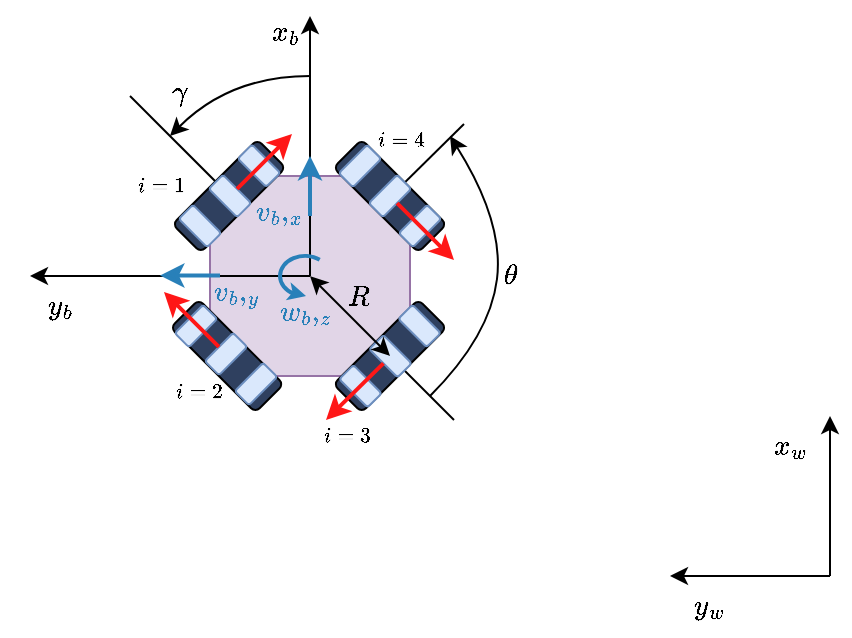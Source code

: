 <mxfile version="26.0.9">
  <diagram name="Page-1" id="oXK_xTiI5W0cO1z_g1WC">
    <mxGraphModel dx="989" dy="683" grid="1" gridSize="10" guides="1" tooltips="1" connect="1" arrows="1" fold="1" page="1" pageScale="1" pageWidth="850" pageHeight="1100" math="1" shadow="0">
      <root>
        <mxCell id="0" />
        <mxCell id="1" parent="0" />
        <mxCell id="sCsBJQtOcmWyNvn-6Uza-5" value="" style="endArrow=none;html=1;strokeWidth=1;rounded=0;strokeColor=default;align=center;verticalAlign=middle;fontFamily=Helvetica;fontSize=11;fontColor=default;labelBackgroundColor=default;" parent="1" edge="1">
          <mxGeometry width="50" height="50" relative="1" as="geometry">
            <mxPoint x="420" y="450" as="sourcePoint" />
            <mxPoint x="497" y="374" as="targetPoint" />
          </mxGeometry>
        </mxCell>
        <mxCell id="sCsBJQtOcmWyNvn-6Uza-3" value="" style="endArrow=none;html=1;strokeWidth=1;rounded=0;strokeColor=default;align=center;verticalAlign=middle;fontFamily=Helvetica;fontSize=11;fontColor=default;labelBackgroundColor=default;" parent="1" edge="1">
          <mxGeometry width="50" height="50" relative="1" as="geometry">
            <mxPoint x="330" y="360" as="sourcePoint" />
            <mxPoint x="492" y="522" as="targetPoint" />
          </mxGeometry>
        </mxCell>
        <mxCell id="rHnyt-oSxQMcdHQplmVE-35" value="" style="whiteSpace=wrap;html=1;shape=mxgraph.basic.octagon2;align=center;verticalAlign=middle;dx=15;fillColor=#e1d5e7;strokeColor=#9673a6;" parent="1" vertex="1">
          <mxGeometry x="370" y="400" width="100" height="100" as="geometry" />
        </mxCell>
        <mxCell id="rHnyt-oSxQMcdHQplmVE-37" value="" style="rounded=1;whiteSpace=wrap;html=1;fillColor=#2F405F;strokeColor=default;rotation=-45;align=center;verticalAlign=middle;fontFamily=Helvetica;fontSize=12;fontColor=default;" parent="1" vertex="1">
          <mxGeometry x="349.54" y="400" width="60" height="20" as="geometry" />
        </mxCell>
        <mxCell id="ChEq4ZLzQJYhXQesgG-w-1" value="" style="endArrow=classic;html=1;rounded=0;" parent="1" edge="1">
          <mxGeometry width="50" height="50" relative="1" as="geometry">
            <mxPoint x="680" y="600" as="sourcePoint" />
            <mxPoint x="680" y="520" as="targetPoint" />
          </mxGeometry>
        </mxCell>
        <mxCell id="ChEq4ZLzQJYhXQesgG-w-2" value="" style="endArrow=classic;html=1;rounded=0;" parent="1" edge="1">
          <mxGeometry width="50" height="50" relative="1" as="geometry">
            <mxPoint x="680" y="600" as="sourcePoint" />
            <mxPoint x="600" y="600" as="targetPoint" />
          </mxGeometry>
        </mxCell>
        <mxCell id="rHnyt-oSxQMcdHQplmVE-1" value="$$x_w$$" style="text;html=1;align=center;verticalAlign=middle;whiteSpace=wrap;rounded=0;" parent="1" vertex="1">
          <mxGeometry x="630" y="520" width="60" height="30" as="geometry" />
        </mxCell>
        <mxCell id="rHnyt-oSxQMcdHQplmVE-2" value="$$y_w$$" style="text;html=1;align=center;verticalAlign=middle;whiteSpace=wrap;rounded=0;" parent="1" vertex="1">
          <mxGeometry x="590" y="600" width="60" height="30" as="geometry" />
        </mxCell>
        <mxCell id="rHnyt-oSxQMcdHQplmVE-39" value="" style="rounded=1;whiteSpace=wrap;html=1;fillColor=#2F405F;strokeColor=default;rotation=-45;direction=north;align=center;verticalAlign=middle;fontFamily=Helvetica;fontSize=12;fontColor=default;" parent="1" vertex="1">
          <mxGeometry x="450" y="380" width="20" height="60" as="geometry" />
        </mxCell>
        <mxCell id="rHnyt-oSxQMcdHQplmVE-26" value="" style="endArrow=classic;html=1;rounded=0;" parent="1" edge="1">
          <mxGeometry width="50" height="50" relative="1" as="geometry">
            <mxPoint x="420" y="450" as="sourcePoint" />
            <mxPoint x="420" y="320" as="targetPoint" />
          </mxGeometry>
        </mxCell>
        <mxCell id="rHnyt-oSxQMcdHQplmVE-27" value="" style="endArrow=classic;html=1;rounded=0;" parent="1" edge="1">
          <mxGeometry width="50" height="50" relative="1" as="geometry">
            <mxPoint x="420" y="450" as="sourcePoint" />
            <mxPoint x="280" y="450" as="targetPoint" />
          </mxGeometry>
        </mxCell>
        <mxCell id="rHnyt-oSxQMcdHQplmVE-28" value="$$x_b$$" style="text;html=1;align=center;verticalAlign=middle;whiteSpace=wrap;rounded=0;" parent="1" vertex="1">
          <mxGeometry x="377.5" y="313" width="60" height="30" as="geometry" />
        </mxCell>
        <mxCell id="rHnyt-oSxQMcdHQplmVE-30" value="$$y_b$$" style="text;html=1;align=center;verticalAlign=middle;whiteSpace=wrap;rounded=0;" parent="1" vertex="1">
          <mxGeometry x="265" y="450" width="60" height="30" as="geometry" />
        </mxCell>
        <mxCell id="rHnyt-oSxQMcdHQplmVE-48" value="" style="rounded=1;whiteSpace=wrap;html=1;fillColor=#2F405F;strokeColor=default;rotation=-225;align=center;verticalAlign=middle;fontFamily=Helvetica;fontSize=12;fontColor=default;" parent="1" vertex="1">
          <mxGeometry x="430" y="480" width="60" height="20" as="geometry" />
        </mxCell>
        <mxCell id="rHnyt-oSxQMcdHQplmVE-53" value="" style="rounded=1;whiteSpace=wrap;html=1;fillColor=#2F405F;strokeColor=default;rotation=-135;align=center;verticalAlign=middle;fontFamily=Helvetica;fontSize=12;fontColor=default;" parent="1" vertex="1">
          <mxGeometry x="348.54" y="480" width="60" height="20" as="geometry" />
        </mxCell>
        <mxCell id="rHnyt-oSxQMcdHQplmVE-60" value="$$\gamma$$" style="text;html=1;align=center;verticalAlign=middle;whiteSpace=wrap;rounded=0;fontColor=default;fontFamily=Helvetica;fontSize=12;" parent="1" vertex="1">
          <mxGeometry x="325" y="343" width="60" height="30" as="geometry" />
        </mxCell>
        <mxCell id="rHnyt-oSxQMcdHQplmVE-63" value="&lt;font&gt;$$v_b,_x$$&lt;/font&gt;" style="text;html=1;align=center;verticalAlign=middle;whiteSpace=wrap;rounded=0;fontColor=#2980B9;fontSize=12;fontFamily=Helvetica;autosize=1;resizable=0;" parent="1" vertex="1">
          <mxGeometry x="385" y="410" width="40" height="15" as="geometry" />
        </mxCell>
        <mxCell id="rHnyt-oSxQMcdHQplmVE-65" value="&lt;font&gt;$$v_b,_y$$&lt;/font&gt;" style="text;html=1;align=center;verticalAlign=middle;whiteSpace=wrap;rounded=0;fontColor=#2980B9;fontSize=12;fontFamily=Helvetica;autosize=1;resizable=0;" parent="1" vertex="1">
          <mxGeometry x="362.54" y="450" width="40" height="15" as="geometry" />
        </mxCell>
        <mxCell id="rHnyt-oSxQMcdHQplmVE-69" value="" style="verticalLabelPosition=bottom;verticalAlign=middle;shape=mxgraph.basic.arc;startAngle=0.574;endAngle=0.1;noLabel=1;fillColor=none;strokeColor=#2980B9;strokeWidth=2;rounded=0;align=center;fontFamily=Helvetica;fontSize=11;fontColor=default;labelBackgroundColor=default;" parent="1" vertex="1">
          <mxGeometry x="405" y="440" width="25" height="20" as="geometry" />
        </mxCell>
        <mxCell id="rHnyt-oSxQMcdHQplmVE-73" value="" style="endArrow=classic;rounded=0;exitX=0.248;exitY=0.91;exitDx=0;exitDy=0;exitPerimeter=0;strokeColor=#2980B9;fillColor=#d5e8d4;fontColor=default;noLabel=1;align=center;verticalAlign=middle;fontFamily=Helvetica;fontSize=11;labelBackgroundColor=default;curved=1;" parent="1" source="rHnyt-oSxQMcdHQplmVE-69" edge="1">
          <mxGeometry width="50" height="50" relative="1" as="geometry">
            <mxPoint x="420" y="490" as="sourcePoint" />
            <mxPoint x="418" y="460" as="targetPoint" />
          </mxGeometry>
        </mxCell>
        <mxCell id="rHnyt-oSxQMcdHQplmVE-77" value="$$R$$" style="text;html=1;align=center;verticalAlign=middle;whiteSpace=wrap;rounded=0;fontColor=light-dark(#000000, #46a8af);" parent="1" vertex="1">
          <mxGeometry x="414" y="445" width="60" height="30" as="geometry" />
        </mxCell>
        <mxCell id="rHnyt-oSxQMcdHQplmVE-80" value="$$\theta$$" style="text;html=1;align=center;verticalAlign=middle;whiteSpace=wrap;rounded=0;fontColor=default;fontFamily=Helvetica;fontSize=12;" parent="1" vertex="1">
          <mxGeometry x="490" y="435" width="60" height="30" as="geometry" />
        </mxCell>
        <mxCell id="rHnyt-oSxQMcdHQplmVE-75" value="&lt;font&gt;$$w_b,_z$$&lt;/font&gt;" style="text;html=1;align=center;verticalAlign=middle;whiteSpace=wrap;rounded=0;fontColor=#2980B9;fontSize=12;fontFamily=Helvetica;autosize=1;resizable=0;" parent="1" vertex="1">
          <mxGeometry x="397.5" y="460" width="40" height="15" as="geometry" />
        </mxCell>
        <mxCell id="sCsBJQtOcmWyNvn-6Uza-7" value="" style="endArrow=classic;html=1;rounded=0;strokeWidth=2;strokeColor=#2980B9;align=center;verticalAlign=middle;fontFamily=Helvetica;fontSize=11;fontColor=default;labelBackgroundColor=default;" parent="1" edge="1">
          <mxGeometry width="50" height="50" relative="1" as="geometry">
            <mxPoint x="375" y="449.71" as="sourcePoint" />
            <mxPoint x="345" y="449.71" as="targetPoint" />
          </mxGeometry>
        </mxCell>
        <mxCell id="sCsBJQtOcmWyNvn-6Uza-9" value="" style="endArrow=classic;html=1;rounded=0;strokeWidth=2;strokeColor=#2980B9;align=center;verticalAlign=middle;fontFamily=Helvetica;fontSize=11;fontColor=default;labelBackgroundColor=default;" parent="1" edge="1">
          <mxGeometry width="50" height="50" relative="1" as="geometry">
            <mxPoint x="420" y="420" as="sourcePoint" />
            <mxPoint x="420" y="390" as="targetPoint" />
          </mxGeometry>
        </mxCell>
        <mxCell id="sCsBJQtOcmWyNvn-6Uza-11" value="$$i=1$$" style="text;html=1;align=center;verticalAlign=middle;whiteSpace=wrap;rounded=0;fontSize=9;" parent="1" vertex="1">
          <mxGeometry x="330" y="400" width="31" height="10" as="geometry" />
        </mxCell>
        <mxCell id="sCsBJQtOcmWyNvn-6Uza-12" value="$$i=2$$" style="text;html=1;align=center;verticalAlign=middle;whiteSpace=wrap;rounded=0;fontSize=9;" parent="1" vertex="1">
          <mxGeometry x="349" y="503.12" width="31" height="10" as="geometry" />
        </mxCell>
        <mxCell id="sCsBJQtOcmWyNvn-6Uza-14" value="$$i=3$$" style="text;html=1;align=center;verticalAlign=middle;whiteSpace=wrap;rounded=0;fontSize=9;" parent="1" vertex="1">
          <mxGeometry x="423" y="525" width="31" height="10" as="geometry" />
        </mxCell>
        <mxCell id="sCsBJQtOcmWyNvn-6Uza-16" value="$$i=4$$" style="text;html=1;align=center;verticalAlign=middle;whiteSpace=wrap;rounded=0;fontSize=9;" parent="1" vertex="1">
          <mxGeometry x="450" y="376.87" width="31" height="10" as="geometry" />
        </mxCell>
        <mxCell id="aSm2mqFR-2FLddQGINtd-30" value="" style="curved=1;endArrow=classic;html=1;rounded=0;fontColor=#2980B9;strokeColor=#000000;" parent="1" edge="1">
          <mxGeometry width="50" height="50" relative="1" as="geometry">
            <mxPoint x="480" y="510" as="sourcePoint" />
            <mxPoint x="490" y="380" as="targetPoint" />
            <Array as="points">
              <mxPoint x="510" y="480" />
              <mxPoint x="517" y="423" />
            </Array>
          </mxGeometry>
        </mxCell>
        <mxCell id="aSm2mqFR-2FLddQGINtd-31" value="" style="curved=1;endArrow=classic;html=1;rounded=0;fontColor=#2980B9;strokeColor=#000000;" parent="1" edge="1">
          <mxGeometry width="50" height="50" relative="1" as="geometry">
            <mxPoint x="420" y="350" as="sourcePoint" />
            <mxPoint x="350" y="380" as="targetPoint" />
            <Array as="points">
              <mxPoint x="380" y="350" />
            </Array>
          </mxGeometry>
        </mxCell>
        <mxCell id="lqu_1Tx7ZLPLDSI1ap6h-27" value="" style="rounded=1;whiteSpace=wrap;html=1;rotation=-45;fillColor=#dae8fc;strokeColor=#6c8ebf;align=center;verticalAlign=middle;fontFamily=Helvetica;fontSize=12;fontColor=default;" vertex="1" parent="1">
          <mxGeometry x="360.0" y="415" width="10" height="20" as="geometry" />
        </mxCell>
        <mxCell id="lqu_1Tx7ZLPLDSI1ap6h-28" value="" style="rounded=1;whiteSpace=wrap;html=1;rotation=-45;fillColor=#dae8fc;strokeColor=#6c8ebf;align=center;verticalAlign=middle;fontFamily=Helvetica;fontSize=12;fontColor=default;" vertex="1" parent="1">
          <mxGeometry x="375.0" y="400" width="10" height="20" as="geometry" />
        </mxCell>
        <mxCell id="lqu_1Tx7ZLPLDSI1ap6h-29" value="" style="rounded=1;whiteSpace=wrap;html=1;rotation=-45;fillColor=#dae8fc;strokeColor=#6c8ebf;align=center;verticalAlign=middle;fontFamily=Helvetica;fontSize=12;fontColor=default;" vertex="1" parent="1">
          <mxGeometry x="389.54" y="384.87" width="10" height="20" as="geometry" />
        </mxCell>
        <mxCell id="rHnyt-oSxQMcdHQplmVE-50" value="" style="endArrow=classic;html=1;rounded=0;fillColor=#e51400;strokeColor=#FF1717;strokeWidth=2;align=center;verticalAlign=middle;fontFamily=Helvetica;fontSize=11;fontColor=default;labelBackgroundColor=default;exitX=1;exitY=0.5;exitDx=0;exitDy=0;" parent="1" edge="1" source="lqu_1Tx7ZLPLDSI1ap6h-28">
          <mxGeometry width="50" height="50" relative="1" as="geometry">
            <mxPoint x="391" y="399" as="sourcePoint" />
            <mxPoint x="411" y="379" as="targetPoint" />
          </mxGeometry>
        </mxCell>
        <mxCell id="lqu_1Tx7ZLPLDSI1ap6h-31" value="" style="rounded=1;whiteSpace=wrap;html=1;rotation=-45;fillColor=#dae8fc;strokeColor=#6c8ebf;align=center;verticalAlign=middle;fontFamily=Helvetica;fontSize=12;fontColor=default;" vertex="1" parent="1">
          <mxGeometry x="440.23" y="495.12" width="10" height="20" as="geometry" />
        </mxCell>
        <mxCell id="lqu_1Tx7ZLPLDSI1ap6h-32" value="" style="rounded=1;whiteSpace=wrap;html=1;rotation=-45;fillColor=#dae8fc;strokeColor=#6c8ebf;align=center;verticalAlign=middle;fontFamily=Helvetica;fontSize=12;fontColor=default;" vertex="1" parent="1">
          <mxGeometry x="455.23" y="480.12" width="10" height="20" as="geometry" />
        </mxCell>
        <mxCell id="lqu_1Tx7ZLPLDSI1ap6h-33" value="" style="rounded=1;whiteSpace=wrap;html=1;rotation=-45;fillColor=#dae8fc;strokeColor=#6c8ebf;align=center;verticalAlign=middle;fontFamily=Helvetica;fontSize=12;fontColor=default;" vertex="1" parent="1">
          <mxGeometry x="469.77" y="464.99" width="10" height="20" as="geometry" />
        </mxCell>
        <mxCell id="rHnyt-oSxQMcdHQplmVE-49" value="" style="endArrow=classic;html=1;rounded=0;fillColor=#e51400;strokeColor=#FF1717;strokeWidth=2;align=center;verticalAlign=middle;fontFamily=Helvetica;fontSize=11;fontColor=default;labelBackgroundColor=default;exitX=0;exitY=0.5;exitDx=0;exitDy=0;" parent="1" edge="1" source="lqu_1Tx7ZLPLDSI1ap6h-32">
          <mxGeometry width="50" height="50" relative="1" as="geometry">
            <mxPoint x="448" y="502" as="sourcePoint" />
            <mxPoint x="428" y="522" as="targetPoint" />
          </mxGeometry>
        </mxCell>
        <mxCell id="aSm2mqFR-2FLddQGINtd-23" value="" style="endArrow=classic;startArrow=classic;html=1;rounded=0;" parent="1" edge="1">
          <mxGeometry width="50" height="50" relative="1" as="geometry">
            <mxPoint x="460" y="490" as="sourcePoint" />
            <mxPoint x="420" y="450" as="targetPoint" />
          </mxGeometry>
        </mxCell>
        <mxCell id="lqu_1Tx7ZLPLDSI1ap6h-39" value="" style="rounded=1;whiteSpace=wrap;html=1;rotation=45;fillColor=#dae8fc;strokeColor=#6c8ebf;align=center;verticalAlign=middle;fontFamily=Helvetica;fontSize=12;fontColor=default;" vertex="1" parent="1">
          <mxGeometry x="440.003" y="385.003" width="10" height="20" as="geometry" />
        </mxCell>
        <mxCell id="lqu_1Tx7ZLPLDSI1ap6h-40" value="" style="rounded=1;whiteSpace=wrap;html=1;rotation=45;fillColor=#dae8fc;strokeColor=#6c8ebf;align=center;verticalAlign=middle;fontFamily=Helvetica;fontSize=12;fontColor=default;" vertex="1" parent="1">
          <mxGeometry x="455.003" y="400.003" width="10" height="20" as="geometry" />
        </mxCell>
        <mxCell id="lqu_1Tx7ZLPLDSI1ap6h-41" value="" style="rounded=1;whiteSpace=wrap;html=1;rotation=45;fillColor=#dae8fc;strokeColor=#6c8ebf;align=center;verticalAlign=middle;fontFamily=Helvetica;fontSize=12;fontColor=default;" vertex="1" parent="1">
          <mxGeometry x="470.003" y="415.003" width="10" height="20" as="geometry" />
        </mxCell>
        <mxCell id="rHnyt-oSxQMcdHQplmVE-47" value="" style="endArrow=classic;html=1;rounded=0;fillColor=#e51400;strokeColor=#FF1717;strokeWidth=2;align=center;verticalAlign=middle;fontFamily=Helvetica;fontSize=11;fontColor=default;labelBackgroundColor=default;exitX=1;exitY=0.5;exitDx=0;exitDy=0;" parent="1" edge="1" source="lqu_1Tx7ZLPLDSI1ap6h-40">
          <mxGeometry width="50" height="50" relative="1" as="geometry">
            <mxPoint x="472" y="422" as="sourcePoint" />
            <mxPoint x="492" y="442" as="targetPoint" />
          </mxGeometry>
        </mxCell>
        <mxCell id="lqu_1Tx7ZLPLDSI1ap6h-34" value="" style="rounded=1;whiteSpace=wrap;html=1;rotation=45;fillColor=#dae8fc;strokeColor=#6c8ebf;align=center;verticalAlign=middle;fontFamily=Helvetica;fontSize=12;fontColor=default;" vertex="1" parent="1">
          <mxGeometry x="358.003" y="465.003" width="10" height="20" as="geometry" />
        </mxCell>
        <mxCell id="lqu_1Tx7ZLPLDSI1ap6h-35" value="" style="rounded=1;whiteSpace=wrap;html=1;rotation=45;fillColor=#dae8fc;strokeColor=#6c8ebf;align=center;verticalAlign=middle;fontFamily=Helvetica;fontSize=12;fontColor=default;" vertex="1" parent="1">
          <mxGeometry x="373.003" y="479.003" width="10" height="20" as="geometry" />
        </mxCell>
        <mxCell id="lqu_1Tx7ZLPLDSI1ap6h-36" value="" style="rounded=1;whiteSpace=wrap;html=1;rotation=45;fillColor=#dae8fc;strokeColor=#6c8ebf;align=center;verticalAlign=middle;fontFamily=Helvetica;fontSize=12;fontColor=default;" vertex="1" parent="1">
          <mxGeometry x="388.003" y="494.003" width="10" height="20" as="geometry" />
        </mxCell>
        <mxCell id="rHnyt-oSxQMcdHQplmVE-54" value="" style="endArrow=classic;html=1;rounded=0;fillColor=#e51400;strokeColor=#FF1717;strokeWidth=2;align=center;verticalAlign=middle;fontFamily=Helvetica;fontSize=11;fontColor=default;labelBackgroundColor=default;exitX=0;exitY=0.5;exitDx=0;exitDy=0;" parent="1" edge="1" source="lqu_1Tx7ZLPLDSI1ap6h-35">
          <mxGeometry width="50" height="50" relative="1" as="geometry">
            <mxPoint x="367" y="478" as="sourcePoint" />
            <mxPoint x="347" y="458" as="targetPoint" />
          </mxGeometry>
        </mxCell>
      </root>
    </mxGraphModel>
  </diagram>
</mxfile>
